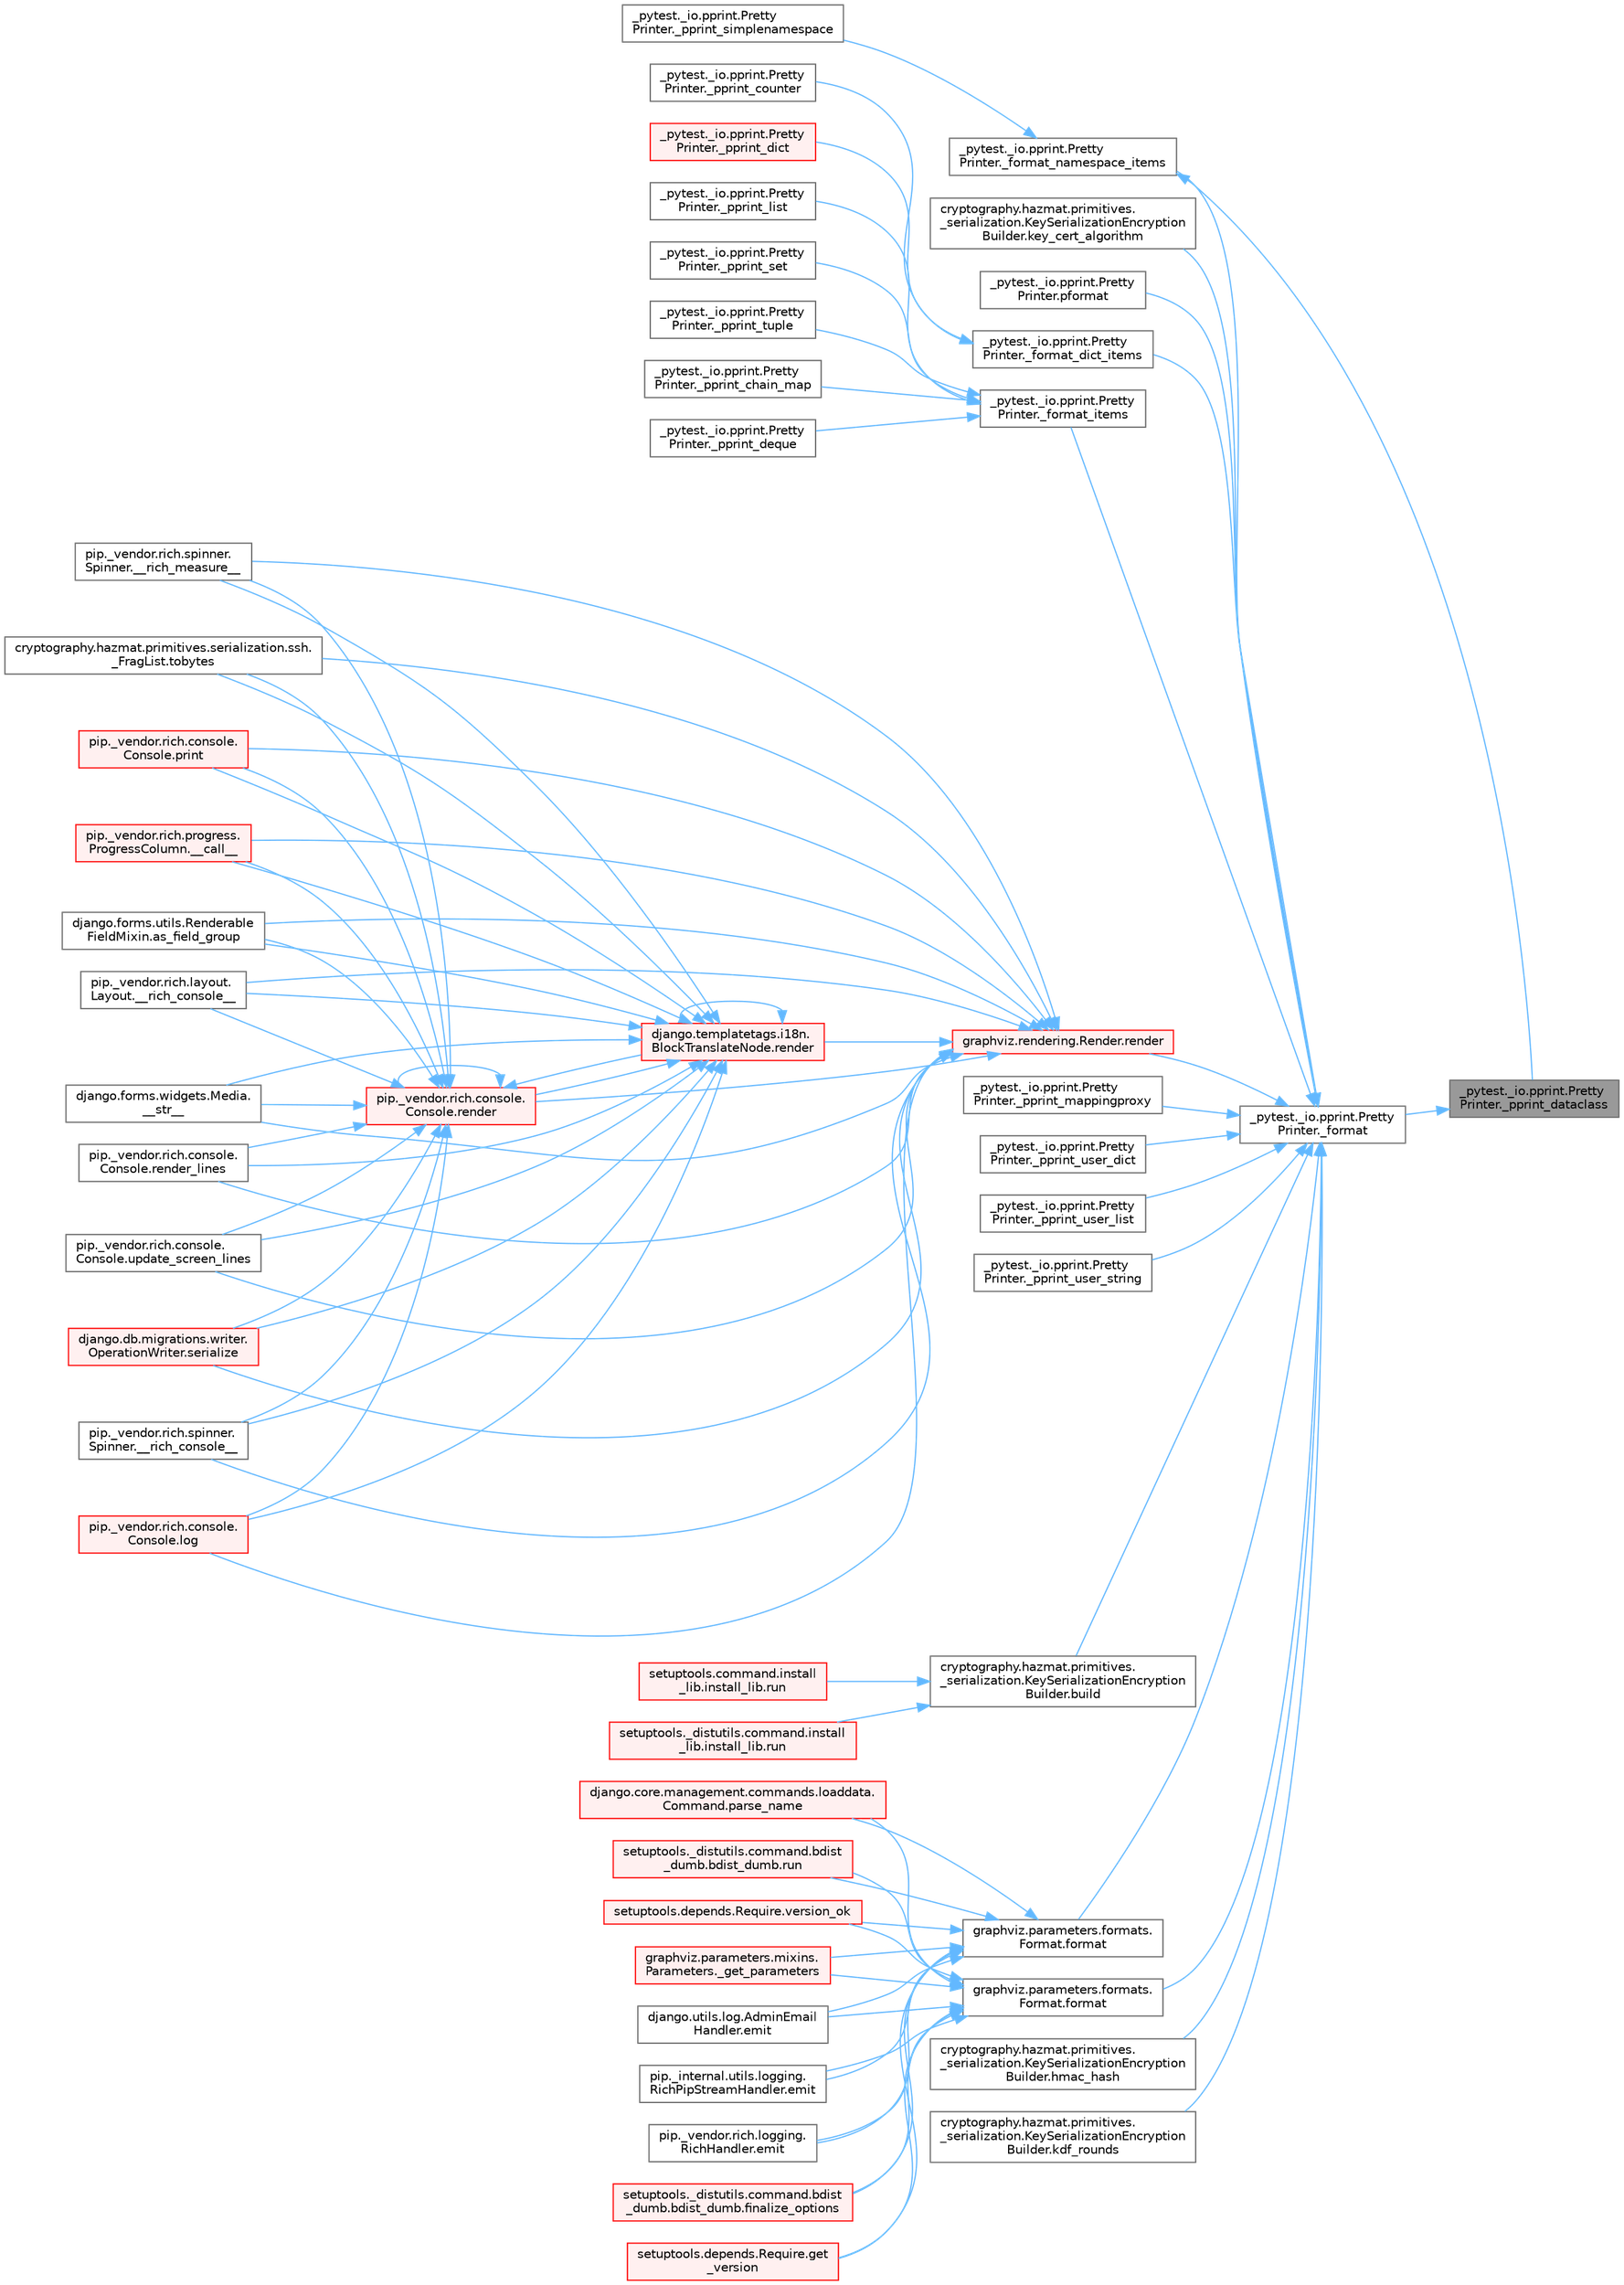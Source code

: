 digraph "_pytest._io.pprint.PrettyPrinter._pprint_dataclass"
{
 // LATEX_PDF_SIZE
  bgcolor="transparent";
  edge [fontname=Helvetica,fontsize=10,labelfontname=Helvetica,labelfontsize=10];
  node [fontname=Helvetica,fontsize=10,shape=box,height=0.2,width=0.4];
  rankdir="RL";
  Node1 [id="Node000001",label="_pytest._io.pprint.Pretty\lPrinter._pprint_dataclass",height=0.2,width=0.4,color="gray40", fillcolor="grey60", style="filled", fontcolor="black",tooltip=" "];
  Node1 -> Node2 [id="edge1_Node000001_Node000002",dir="back",color="steelblue1",style="solid",tooltip=" "];
  Node2 [id="Node000002",label="_pytest._io.pprint.Pretty\lPrinter._format",height=0.2,width=0.4,color="grey40", fillcolor="white", style="filled",URL="$class__pytest_1_1__io_1_1pprint_1_1_pretty_printer.html#a355f3e8e9d415a6e10dc2b4bca5ce2cf",tooltip=" "];
  Node2 -> Node3 [id="edge2_Node000002_Node000003",dir="back",color="steelblue1",style="solid",tooltip=" "];
  Node3 [id="Node000003",label="_pytest._io.pprint.Pretty\lPrinter._format_dict_items",height=0.2,width=0.4,color="grey40", fillcolor="white", style="filled",URL="$class__pytest_1_1__io_1_1pprint_1_1_pretty_printer.html#a67b7d81084e2faf4fcb5685c3428aca7",tooltip=" "];
  Node3 -> Node4 [id="edge3_Node000003_Node000004",dir="back",color="steelblue1",style="solid",tooltip=" "];
  Node4 [id="Node000004",label="_pytest._io.pprint.Pretty\lPrinter._pprint_counter",height=0.2,width=0.4,color="grey40", fillcolor="white", style="filled",URL="$class__pytest_1_1__io_1_1pprint_1_1_pretty_printer.html#a033cc1aaef5383995c89758269fa9996",tooltip=" "];
  Node3 -> Node5 [id="edge4_Node000003_Node000005",dir="back",color="steelblue1",style="solid",tooltip=" "];
  Node5 [id="Node000005",label="_pytest._io.pprint.Pretty\lPrinter._pprint_dict",height=0.2,width=0.4,color="red", fillcolor="#FFF0F0", style="filled",URL="$class__pytest_1_1__io_1_1pprint_1_1_pretty_printer.html#a87c3803562e9decda27ce8e225efe930",tooltip=" "];
  Node2 -> Node8 [id="edge5_Node000002_Node000008",dir="back",color="steelblue1",style="solid",tooltip=" "];
  Node8 [id="Node000008",label="_pytest._io.pprint.Pretty\lPrinter._format_items",height=0.2,width=0.4,color="grey40", fillcolor="white", style="filled",URL="$class__pytest_1_1__io_1_1pprint_1_1_pretty_printer.html#adedd9e93b68520fcae74d5846b79d10a",tooltip=" "];
  Node8 -> Node9 [id="edge6_Node000008_Node000009",dir="back",color="steelblue1",style="solid",tooltip=" "];
  Node9 [id="Node000009",label="_pytest._io.pprint.Pretty\lPrinter._pprint_chain_map",height=0.2,width=0.4,color="grey40", fillcolor="white", style="filled",URL="$class__pytest_1_1__io_1_1pprint_1_1_pretty_printer.html#a584d7f6cb100363fbd3367d567a15ade",tooltip=" "];
  Node8 -> Node10 [id="edge7_Node000008_Node000010",dir="back",color="steelblue1",style="solid",tooltip=" "];
  Node10 [id="Node000010",label="_pytest._io.pprint.Pretty\lPrinter._pprint_deque",height=0.2,width=0.4,color="grey40", fillcolor="white", style="filled",URL="$class__pytest_1_1__io_1_1pprint_1_1_pretty_printer.html#abfd9db0ee01ef95c71752219f18433cd",tooltip=" "];
  Node8 -> Node11 [id="edge8_Node000008_Node000011",dir="back",color="steelblue1",style="solid",tooltip=" "];
  Node11 [id="Node000011",label="_pytest._io.pprint.Pretty\lPrinter._pprint_list",height=0.2,width=0.4,color="grey40", fillcolor="white", style="filled",URL="$class__pytest_1_1__io_1_1pprint_1_1_pretty_printer.html#a4d787529500557348bce68ca466753a0",tooltip=" "];
  Node8 -> Node12 [id="edge9_Node000008_Node000012",dir="back",color="steelblue1",style="solid",tooltip=" "];
  Node12 [id="Node000012",label="_pytest._io.pprint.Pretty\lPrinter._pprint_set",height=0.2,width=0.4,color="grey40", fillcolor="white", style="filled",URL="$class__pytest_1_1__io_1_1pprint_1_1_pretty_printer.html#a00632338db5af541ef2436eda773b0d0",tooltip=" "];
  Node8 -> Node13 [id="edge10_Node000008_Node000013",dir="back",color="steelblue1",style="solid",tooltip=" "];
  Node13 [id="Node000013",label="_pytest._io.pprint.Pretty\lPrinter._pprint_tuple",height=0.2,width=0.4,color="grey40", fillcolor="white", style="filled",URL="$class__pytest_1_1__io_1_1pprint_1_1_pretty_printer.html#aaea836e8e47cdc929eb72847aeea7718",tooltip=" "];
  Node2 -> Node14 [id="edge11_Node000002_Node000014",dir="back",color="steelblue1",style="solid",tooltip=" "];
  Node14 [id="Node000014",label="_pytest._io.pprint.Pretty\lPrinter._format_namespace_items",height=0.2,width=0.4,color="grey40", fillcolor="white", style="filled",URL="$class__pytest_1_1__io_1_1pprint_1_1_pretty_printer.html#a537b3535c9dde26d2fe3075fff5b5e92",tooltip=" "];
  Node14 -> Node1 [id="edge12_Node000014_Node000001",dir="back",color="steelblue1",style="solid",tooltip=" "];
  Node14 -> Node15 [id="edge13_Node000014_Node000015",dir="back",color="steelblue1",style="solid",tooltip=" "];
  Node15 [id="Node000015",label="_pytest._io.pprint.Pretty\lPrinter._pprint_simplenamespace",height=0.2,width=0.4,color="grey40", fillcolor="white", style="filled",URL="$class__pytest_1_1__io_1_1pprint_1_1_pretty_printer.html#ac286f1407c144fe8701fd2ceba2a804f",tooltip=" "];
  Node2 -> Node16 [id="edge14_Node000002_Node000016",dir="back",color="steelblue1",style="solid",tooltip=" "];
  Node16 [id="Node000016",label="_pytest._io.pprint.Pretty\lPrinter._pprint_mappingproxy",height=0.2,width=0.4,color="grey40", fillcolor="white", style="filled",URL="$class__pytest_1_1__io_1_1pprint_1_1_pretty_printer.html#ab926dd5e5cbb048a67b027bb0735ffcb",tooltip=" "];
  Node2 -> Node17 [id="edge15_Node000002_Node000017",dir="back",color="steelblue1",style="solid",tooltip=" "];
  Node17 [id="Node000017",label="_pytest._io.pprint.Pretty\lPrinter._pprint_user_dict",height=0.2,width=0.4,color="grey40", fillcolor="white", style="filled",URL="$class__pytest_1_1__io_1_1pprint_1_1_pretty_printer.html#a5d7ef5026636c575f88a8a9495ead9cb",tooltip=" "];
  Node2 -> Node18 [id="edge16_Node000002_Node000018",dir="back",color="steelblue1",style="solid",tooltip=" "];
  Node18 [id="Node000018",label="_pytest._io.pprint.Pretty\lPrinter._pprint_user_list",height=0.2,width=0.4,color="grey40", fillcolor="white", style="filled",URL="$class__pytest_1_1__io_1_1pprint_1_1_pretty_printer.html#a7911bb96c07ce804ab92aef31751a9e5",tooltip=" "];
  Node2 -> Node19 [id="edge17_Node000002_Node000019",dir="back",color="steelblue1",style="solid",tooltip=" "];
  Node19 [id="Node000019",label="_pytest._io.pprint.Pretty\lPrinter._pprint_user_string",height=0.2,width=0.4,color="grey40", fillcolor="white", style="filled",URL="$class__pytest_1_1__io_1_1pprint_1_1_pretty_printer.html#a23e996a4b10932c4768de6f292b376ab",tooltip=" "];
  Node2 -> Node20 [id="edge18_Node000002_Node000020",dir="back",color="steelblue1",style="solid",tooltip=" "];
  Node20 [id="Node000020",label="cryptography.hazmat.primitives.\l_serialization.KeySerializationEncryption\lBuilder.build",height=0.2,width=0.4,color="grey40", fillcolor="white", style="filled",URL="$classcryptography_1_1hazmat_1_1primitives_1_1__serialization_1_1_key_serialization_encryption_builder.html#ad8b0d5c26ef613b9bd29191a42259eb9",tooltip=" "];
  Node20 -> Node21 [id="edge19_Node000020_Node000021",dir="back",color="steelblue1",style="solid",tooltip=" "];
  Node21 [id="Node000021",label="setuptools._distutils.command.install\l_lib.install_lib.run",height=0.2,width=0.4,color="red", fillcolor="#FFF0F0", style="filled",URL="$classsetuptools_1_1__distutils_1_1command_1_1install__lib_1_1install__lib.html#aedc0eea27e626a25be51489b2cc77c40",tooltip=" "];
  Node20 -> Node26 [id="edge20_Node000020_Node000026",dir="back",color="steelblue1",style="solid",tooltip=" "];
  Node26 [id="Node000026",label="setuptools.command.install\l_lib.install_lib.run",height=0.2,width=0.4,color="red", fillcolor="#FFF0F0", style="filled",URL="$classsetuptools_1_1command_1_1install__lib_1_1install__lib.html#a50c62121b7ed69229e4cf2d331ff5fa3",tooltip=" "];
  Node2 -> Node27 [id="edge21_Node000002_Node000027",dir="back",color="steelblue1",style="solid",tooltip=" "];
  Node27 [id="Node000027",label="graphviz.parameters.formats.\lFormat.format",height=0.2,width=0.4,color="grey40", fillcolor="white", style="filled",URL="$classgraphviz_1_1parameters_1_1formats_1_1_format.html#ab14cf581c3f1dfbcb2cd5aca85cdfe6d",tooltip=" "];
  Node27 -> Node28 [id="edge22_Node000027_Node000028",dir="back",color="steelblue1",style="solid",tooltip=" "];
  Node28 [id="Node000028",label="graphviz.parameters.mixins.\lParameters._get_parameters",height=0.2,width=0.4,color="red", fillcolor="#FFF0F0", style="filled",URL="$classgraphviz_1_1parameters_1_1mixins_1_1_parameters.html#afbdb3248258e4e956d5a7a5f70e60b27",tooltip=" "];
  Node27 -> Node533 [id="edge23_Node000027_Node000533",dir="back",color="steelblue1",style="solid",tooltip=" "];
  Node533 [id="Node000533",label="django.utils.log.AdminEmail\lHandler.emit",height=0.2,width=0.4,color="grey40", fillcolor="white", style="filled",URL="$classdjango_1_1utils_1_1log_1_1_admin_email_handler.html#a11349fead71eaec84d4aff34a8deb666",tooltip=" "];
  Node27 -> Node534 [id="edge24_Node000027_Node000534",dir="back",color="steelblue1",style="solid",tooltip=" "];
  Node534 [id="Node000534",label="pip._internal.utils.logging.\lRichPipStreamHandler.emit",height=0.2,width=0.4,color="grey40", fillcolor="white", style="filled",URL="$classpip_1_1__internal_1_1utils_1_1logging_1_1_rich_pip_stream_handler.html#ad9f05ef5ca9f8e35a17f0786341ede5e",tooltip=" "];
  Node27 -> Node535 [id="edge25_Node000027_Node000535",dir="back",color="steelblue1",style="solid",tooltip=" "];
  Node535 [id="Node000535",label="pip._vendor.rich.logging.\lRichHandler.emit",height=0.2,width=0.4,color="grey40", fillcolor="white", style="filled",URL="$classpip_1_1__vendor_1_1rich_1_1logging_1_1_rich_handler.html#ab4cb212e118c85f22366e22bc4a7d0fc",tooltip=" "];
  Node27 -> Node536 [id="edge26_Node000027_Node000536",dir="back",color="steelblue1",style="solid",tooltip=" "];
  Node536 [id="Node000536",label="setuptools._distutils.command.bdist\l_dumb.bdist_dumb.finalize_options",height=0.2,width=0.4,color="red", fillcolor="#FFF0F0", style="filled",URL="$classsetuptools_1_1__distutils_1_1command_1_1bdist__dumb_1_1bdist__dumb.html#a5c59784dbb6b042d048b222bf21b617b",tooltip=" "];
  Node27 -> Node537 [id="edge27_Node000027_Node000537",dir="back",color="steelblue1",style="solid",tooltip=" "];
  Node537 [id="Node000537",label="setuptools.depends.Require.get\l_version",height=0.2,width=0.4,color="red", fillcolor="#FFF0F0", style="filled",URL="$classsetuptools_1_1depends_1_1_require.html#a4046ad4155f80d85057e4ccd6a41dc00",tooltip=" "];
  Node27 -> Node547 [id="edge28_Node000027_Node000547",dir="back",color="steelblue1",style="solid",tooltip=" "];
  Node547 [id="Node000547",label="django.core.management.commands.loaddata.\lCommand.parse_name",height=0.2,width=0.4,color="red", fillcolor="#FFF0F0", style="filled",URL="$classdjango_1_1core_1_1management_1_1commands_1_1loaddata_1_1_command.html#aac6fd16700a70d972d7cafd0bcf5d5aa",tooltip=" "];
  Node27 -> Node550 [id="edge29_Node000027_Node000550",dir="back",color="steelblue1",style="solid",tooltip=" "];
  Node550 [id="Node000550",label="setuptools._distutils.command.bdist\l_dumb.bdist_dumb.run",height=0.2,width=0.4,color="red", fillcolor="#FFF0F0", style="filled",URL="$classsetuptools_1_1__distutils_1_1command_1_1bdist__dumb_1_1bdist__dumb.html#a1ddf2b2f2332fed447e1f22a0cf6e129",tooltip=" "];
  Node27 -> Node551 [id="edge30_Node000027_Node000551",dir="back",color="steelblue1",style="solid",tooltip=" "];
  Node551 [id="Node000551",label="setuptools.depends.Require.version_ok",height=0.2,width=0.4,color="red", fillcolor="#FFF0F0", style="filled",URL="$classsetuptools_1_1depends_1_1_require.html#ac295f5deb6934eda74031b692cdd1678",tooltip=" "];
  Node2 -> Node955 [id="edge31_Node000002_Node000955",dir="back",color="steelblue1",style="solid",tooltip=" "];
  Node955 [id="Node000955",label="graphviz.parameters.formats.\lFormat.format",height=0.2,width=0.4,color="grey40", fillcolor="white", style="filled",URL="$classgraphviz_1_1parameters_1_1formats_1_1_format.html#a3299ef91ebe171a2c6cf17e40e56fe20",tooltip=" "];
  Node955 -> Node28 [id="edge32_Node000955_Node000028",dir="back",color="steelblue1",style="solid",tooltip=" "];
  Node955 -> Node533 [id="edge33_Node000955_Node000533",dir="back",color="steelblue1",style="solid",tooltip=" "];
  Node955 -> Node534 [id="edge34_Node000955_Node000534",dir="back",color="steelblue1",style="solid",tooltip=" "];
  Node955 -> Node535 [id="edge35_Node000955_Node000535",dir="back",color="steelblue1",style="solid",tooltip=" "];
  Node955 -> Node536 [id="edge36_Node000955_Node000536",dir="back",color="steelblue1",style="solid",tooltip=" "];
  Node955 -> Node537 [id="edge37_Node000955_Node000537",dir="back",color="steelblue1",style="solid",tooltip=" "];
  Node955 -> Node547 [id="edge38_Node000955_Node000547",dir="back",color="steelblue1",style="solid",tooltip=" "];
  Node955 -> Node550 [id="edge39_Node000955_Node000550",dir="back",color="steelblue1",style="solid",tooltip=" "];
  Node955 -> Node551 [id="edge40_Node000955_Node000551",dir="back",color="steelblue1",style="solid",tooltip=" "];
  Node2 -> Node956 [id="edge41_Node000002_Node000956",dir="back",color="steelblue1",style="solid",tooltip=" "];
  Node956 [id="Node000956",label="cryptography.hazmat.primitives.\l_serialization.KeySerializationEncryption\lBuilder.hmac_hash",height=0.2,width=0.4,color="grey40", fillcolor="white", style="filled",URL="$classcryptography_1_1hazmat_1_1primitives_1_1__serialization_1_1_key_serialization_encryption_builder.html#a33e03707895c220c2cc0c50f6e679d57",tooltip=" "];
  Node2 -> Node957 [id="edge42_Node000002_Node000957",dir="back",color="steelblue1",style="solid",tooltip=" "];
  Node957 [id="Node000957",label="cryptography.hazmat.primitives.\l_serialization.KeySerializationEncryption\lBuilder.kdf_rounds",height=0.2,width=0.4,color="grey40", fillcolor="white", style="filled",URL="$classcryptography_1_1hazmat_1_1primitives_1_1__serialization_1_1_key_serialization_encryption_builder.html#ad8c980a0524063ccd22e299039e6f25c",tooltip=" "];
  Node2 -> Node958 [id="edge43_Node000002_Node000958",dir="back",color="steelblue1",style="solid",tooltip=" "];
  Node958 [id="Node000958",label="cryptography.hazmat.primitives.\l_serialization.KeySerializationEncryption\lBuilder.key_cert_algorithm",height=0.2,width=0.4,color="grey40", fillcolor="white", style="filled",URL="$classcryptography_1_1hazmat_1_1primitives_1_1__serialization_1_1_key_serialization_encryption_builder.html#a957d611f2fb9f7ee9aa458c76605e542",tooltip=" "];
  Node2 -> Node959 [id="edge44_Node000002_Node000959",dir="back",color="steelblue1",style="solid",tooltip=" "];
  Node959 [id="Node000959",label="_pytest._io.pprint.Pretty\lPrinter.pformat",height=0.2,width=0.4,color="grey40", fillcolor="white", style="filled",URL="$class__pytest_1_1__io_1_1pprint_1_1_pretty_printer.html#a8f6342c536374450b026024d3b29c738",tooltip=" "];
  Node2 -> Node37 [id="edge45_Node000002_Node000037",dir="back",color="steelblue1",style="solid",tooltip=" "];
  Node37 [id="Node000037",label="graphviz.rendering.Render.render",height=0.2,width=0.4,color="red", fillcolor="#FFF0F0", style="filled",URL="$classgraphviz_1_1rendering_1_1_render.html#a0249d6538d64a6b59b1bed64d4636456",tooltip=" "];
  Node37 -> Node38 [id="edge46_Node000037_Node000038",dir="back",color="steelblue1",style="solid",tooltip=" "];
  Node38 [id="Node000038",label="pip._vendor.rich.progress.\lProgressColumn.__call__",height=0.2,width=0.4,color="red", fillcolor="#FFF0F0", style="filled",URL="$classpip_1_1__vendor_1_1rich_1_1progress_1_1_progress_column.html#ae0c399be74222f949edb0fa5324cf6ea",tooltip=" "];
  Node37 -> Node41 [id="edge47_Node000037_Node000041",dir="back",color="steelblue1",style="solid",tooltip=" "];
  Node41 [id="Node000041",label="pip._vendor.rich.layout.\lLayout.__rich_console__",height=0.2,width=0.4,color="grey40", fillcolor="white", style="filled",URL="$classpip_1_1__vendor_1_1rich_1_1layout_1_1_layout.html#ac39cb3d17d2b0324ee1b0dada41a3ebd",tooltip=" "];
  Node37 -> Node42 [id="edge48_Node000037_Node000042",dir="back",color="steelblue1",style="solid",tooltip=" "];
  Node42 [id="Node000042",label="pip._vendor.rich.spinner.\lSpinner.__rich_console__",height=0.2,width=0.4,color="grey40", fillcolor="white", style="filled",URL="$classpip_1_1__vendor_1_1rich_1_1spinner_1_1_spinner.html#a6883d8dced19ac48d4dfc74f776357fd",tooltip=" "];
  Node37 -> Node43 [id="edge49_Node000037_Node000043",dir="back",color="steelblue1",style="solid",tooltip=" "];
  Node43 [id="Node000043",label="pip._vendor.rich.spinner.\lSpinner.__rich_measure__",height=0.2,width=0.4,color="grey40", fillcolor="white", style="filled",URL="$classpip_1_1__vendor_1_1rich_1_1spinner_1_1_spinner.html#a89745682c823c44a31bae8e8d07869f5",tooltip=" "];
  Node37 -> Node44 [id="edge50_Node000037_Node000044",dir="back",color="steelblue1",style="solid",tooltip=" "];
  Node44 [id="Node000044",label="django.forms.widgets.Media.\l__str__",height=0.2,width=0.4,color="grey40", fillcolor="white", style="filled",URL="$classdjango_1_1forms_1_1widgets_1_1_media.html#ae1651710548a7d9f14f036d035012d21",tooltip=" "];
  Node37 -> Node45 [id="edge51_Node000037_Node000045",dir="back",color="steelblue1",style="solid",tooltip=" "];
  Node45 [id="Node000045",label="django.forms.utils.Renderable\lFieldMixin.as_field_group",height=0.2,width=0.4,color="grey40", fillcolor="white", style="filled",URL="$classdjango_1_1forms_1_1utils_1_1_renderable_field_mixin.html#a1e9a1b4f790ea694431554267fd5d74c",tooltip=" "];
  Node37 -> Node46 [id="edge52_Node000037_Node000046",dir="back",color="steelblue1",style="solid",tooltip=" "];
  Node46 [id="Node000046",label="pip._vendor.rich.console.\lConsole.log",height=0.2,width=0.4,color="red", fillcolor="#FFF0F0", style="filled",URL="$classpip_1_1__vendor_1_1rich_1_1console_1_1_console.html#af9c77e39f9413fc2b134c60cfa23b0f1",tooltip=" "];
  Node37 -> Node461 [id="edge53_Node000037_Node000461",dir="back",color="steelblue1",style="solid",tooltip=" "];
  Node461 [id="Node000461",label="pip._vendor.rich.console.\lConsole.print",height=0.2,width=0.4,color="red", fillcolor="#FFF0F0", style="filled",URL="$classpip_1_1__vendor_1_1rich_1_1console_1_1_console.html#af954370cdbb49236b597f2c11064549d",tooltip=" "];
  Node37 -> Node929 [id="edge54_Node000037_Node000929",dir="back",color="steelblue1",style="solid",tooltip=" "];
  Node929 [id="Node000929",label="django.templatetags.i18n.\lBlockTranslateNode.render",height=0.2,width=0.4,color="red", fillcolor="#FFF0F0", style="filled",URL="$classdjango_1_1templatetags_1_1i18n_1_1_block_translate_node.html#aaf05bebfd02c1c4b676387ada0357832",tooltip=" "];
  Node929 -> Node38 [id="edge55_Node000929_Node000038",dir="back",color="steelblue1",style="solid",tooltip=" "];
  Node929 -> Node41 [id="edge56_Node000929_Node000041",dir="back",color="steelblue1",style="solid",tooltip=" "];
  Node929 -> Node42 [id="edge57_Node000929_Node000042",dir="back",color="steelblue1",style="solid",tooltip=" "];
  Node929 -> Node43 [id="edge58_Node000929_Node000043",dir="back",color="steelblue1",style="solid",tooltip=" "];
  Node929 -> Node44 [id="edge59_Node000929_Node000044",dir="back",color="steelblue1",style="solid",tooltip=" "];
  Node929 -> Node45 [id="edge60_Node000929_Node000045",dir="back",color="steelblue1",style="solid",tooltip=" "];
  Node929 -> Node46 [id="edge61_Node000929_Node000046",dir="back",color="steelblue1",style="solid",tooltip=" "];
  Node929 -> Node461 [id="edge62_Node000929_Node000461",dir="back",color="steelblue1",style="solid",tooltip=" "];
  Node929 -> Node929 [id="edge63_Node000929_Node000929",dir="back",color="steelblue1",style="solid",tooltip=" "];
  Node929 -> Node930 [id="edge64_Node000929_Node000930",dir="back",color="steelblue1",style="solid",tooltip=" "];
  Node930 [id="Node000930",label="pip._vendor.rich.console.\lConsole.render",height=0.2,width=0.4,color="red", fillcolor="#FFF0F0", style="filled",URL="$classpip_1_1__vendor_1_1rich_1_1console_1_1_console.html#a9551b8254c573105adde80622393a938",tooltip=" "];
  Node930 -> Node38 [id="edge65_Node000930_Node000038",dir="back",color="steelblue1",style="solid",tooltip=" "];
  Node930 -> Node41 [id="edge66_Node000930_Node000041",dir="back",color="steelblue1",style="solid",tooltip=" "];
  Node930 -> Node42 [id="edge67_Node000930_Node000042",dir="back",color="steelblue1",style="solid",tooltip=" "];
  Node930 -> Node43 [id="edge68_Node000930_Node000043",dir="back",color="steelblue1",style="solid",tooltip=" "];
  Node930 -> Node44 [id="edge69_Node000930_Node000044",dir="back",color="steelblue1",style="solid",tooltip=" "];
  Node930 -> Node45 [id="edge70_Node000930_Node000045",dir="back",color="steelblue1",style="solid",tooltip=" "];
  Node930 -> Node46 [id="edge71_Node000930_Node000046",dir="back",color="steelblue1",style="solid",tooltip=" "];
  Node930 -> Node461 [id="edge72_Node000930_Node000461",dir="back",color="steelblue1",style="solid",tooltip=" "];
  Node930 -> Node929 [id="edge73_Node000930_Node000929",dir="back",color="steelblue1",style="solid",tooltip=" "];
  Node930 -> Node930 [id="edge74_Node000930_Node000930",dir="back",color="steelblue1",style="solid",tooltip=" "];
  Node930 -> Node931 [id="edge75_Node000930_Node000931",dir="back",color="steelblue1",style="solid",tooltip=" "];
  Node931 [id="Node000931",label="pip._vendor.rich.console.\lConsole.render_lines",height=0.2,width=0.4,color="grey40", fillcolor="white", style="filled",URL="$classpip_1_1__vendor_1_1rich_1_1console_1_1_console.html#a5818808a49db20c5bee6986425f96f14",tooltip=" "];
  Node930 -> Node932 [id="edge76_Node000930_Node000932",dir="back",color="steelblue1",style="solid",tooltip=" "];
  Node932 [id="Node000932",label="django.db.migrations.writer.\lOperationWriter.serialize",height=0.2,width=0.4,color="red", fillcolor="#FFF0F0", style="filled",URL="$classdjango_1_1db_1_1migrations_1_1writer_1_1_operation_writer.html#a866e8d13e1c54a35d74e9a6b0383b2f8",tooltip=" "];
  Node930 -> Node1253 [id="edge77_Node000930_Node001253",dir="back",color="steelblue1",style="solid",tooltip=" "];
  Node1253 [id="Node001253",label="cryptography.hazmat.primitives.serialization.ssh.\l_FragList.tobytes",height=0.2,width=0.4,color="grey40", fillcolor="white", style="filled",URL="$classcryptography_1_1hazmat_1_1primitives_1_1serialization_1_1ssh_1_1___frag_list.html#a195dd4e7c741624829a13af53fa3de38",tooltip=" "];
  Node930 -> Node1254 [id="edge78_Node000930_Node001254",dir="back",color="steelblue1",style="solid",tooltip=" "];
  Node1254 [id="Node001254",label="pip._vendor.rich.console.\lConsole.update_screen_lines",height=0.2,width=0.4,color="grey40", fillcolor="white", style="filled",URL="$classpip_1_1__vendor_1_1rich_1_1console_1_1_console.html#a21cfe5af86ec7533f23d45fe2969817e",tooltip=" "];
  Node929 -> Node931 [id="edge79_Node000929_Node000931",dir="back",color="steelblue1",style="solid",tooltip=" "];
  Node929 -> Node932 [id="edge80_Node000929_Node000932",dir="back",color="steelblue1",style="solid",tooltip=" "];
  Node929 -> Node1253 [id="edge81_Node000929_Node001253",dir="back",color="steelblue1",style="solid",tooltip=" "];
  Node929 -> Node1254 [id="edge82_Node000929_Node001254",dir="back",color="steelblue1",style="solid",tooltip=" "];
  Node37 -> Node930 [id="edge83_Node000037_Node000930",dir="back",color="steelblue1",style="solid",tooltip=" "];
  Node37 -> Node931 [id="edge84_Node000037_Node000931",dir="back",color="steelblue1",style="solid",tooltip=" "];
  Node37 -> Node932 [id="edge85_Node000037_Node000932",dir="back",color="steelblue1",style="solid",tooltip=" "];
  Node37 -> Node1253 [id="edge86_Node000037_Node001253",dir="back",color="steelblue1",style="solid",tooltip=" "];
  Node37 -> Node1254 [id="edge87_Node000037_Node001254",dir="back",color="steelblue1",style="solid",tooltip=" "];
}
